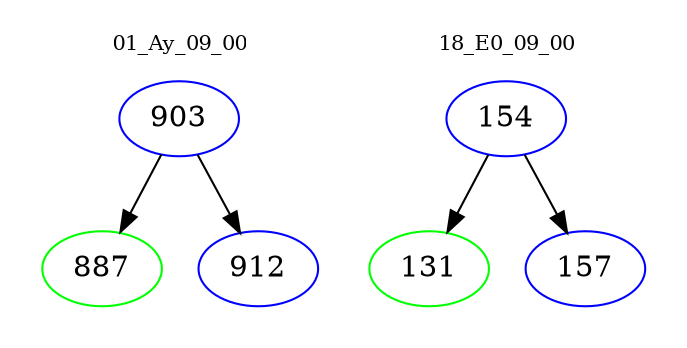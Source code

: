 digraph{
subgraph cluster_0 {
color = white
label = "01_Ay_09_00";
fontsize=10;
T0_903 [label="903", color="blue"]
T0_903 -> T0_887 [color="black"]
T0_887 [label="887", color="green"]
T0_903 -> T0_912 [color="black"]
T0_912 [label="912", color="blue"]
}
subgraph cluster_1 {
color = white
label = "18_E0_09_00";
fontsize=10;
T1_154 [label="154", color="blue"]
T1_154 -> T1_131 [color="black"]
T1_131 [label="131", color="green"]
T1_154 -> T1_157 [color="black"]
T1_157 [label="157", color="blue"]
}
}

